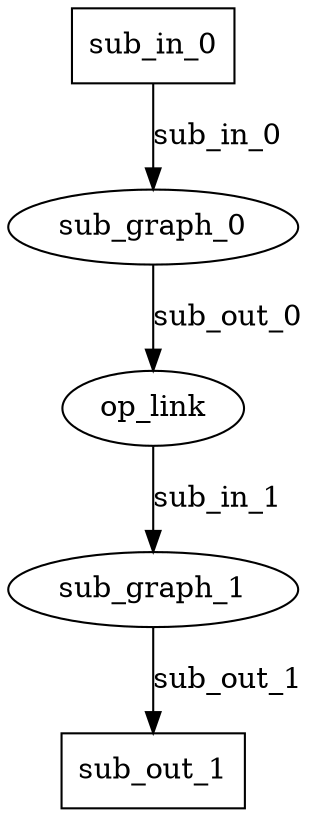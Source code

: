 digraph sep_graph {
p00000084E6EFFDB8[shape=box, label=sub_in_0]
p00000084E6EFFDB8->p00000201156EA990[label=sub_in_0]
p00000201156EA990[label=sub_graph_0]
p00000201156EA990->p0000020115723C10[label=sub_out_0]
p0000020115723C10[label=op_link]
p0000020115723C10->p00000201156EE170[label=sub_in_1]
p00000201156EE170[label=sub_graph_1]
p00000084E6EFFD88[shape=box, label=sub_out_1]
p00000201156EE170->p00000084E6EFFD88[label=sub_out_1]
}